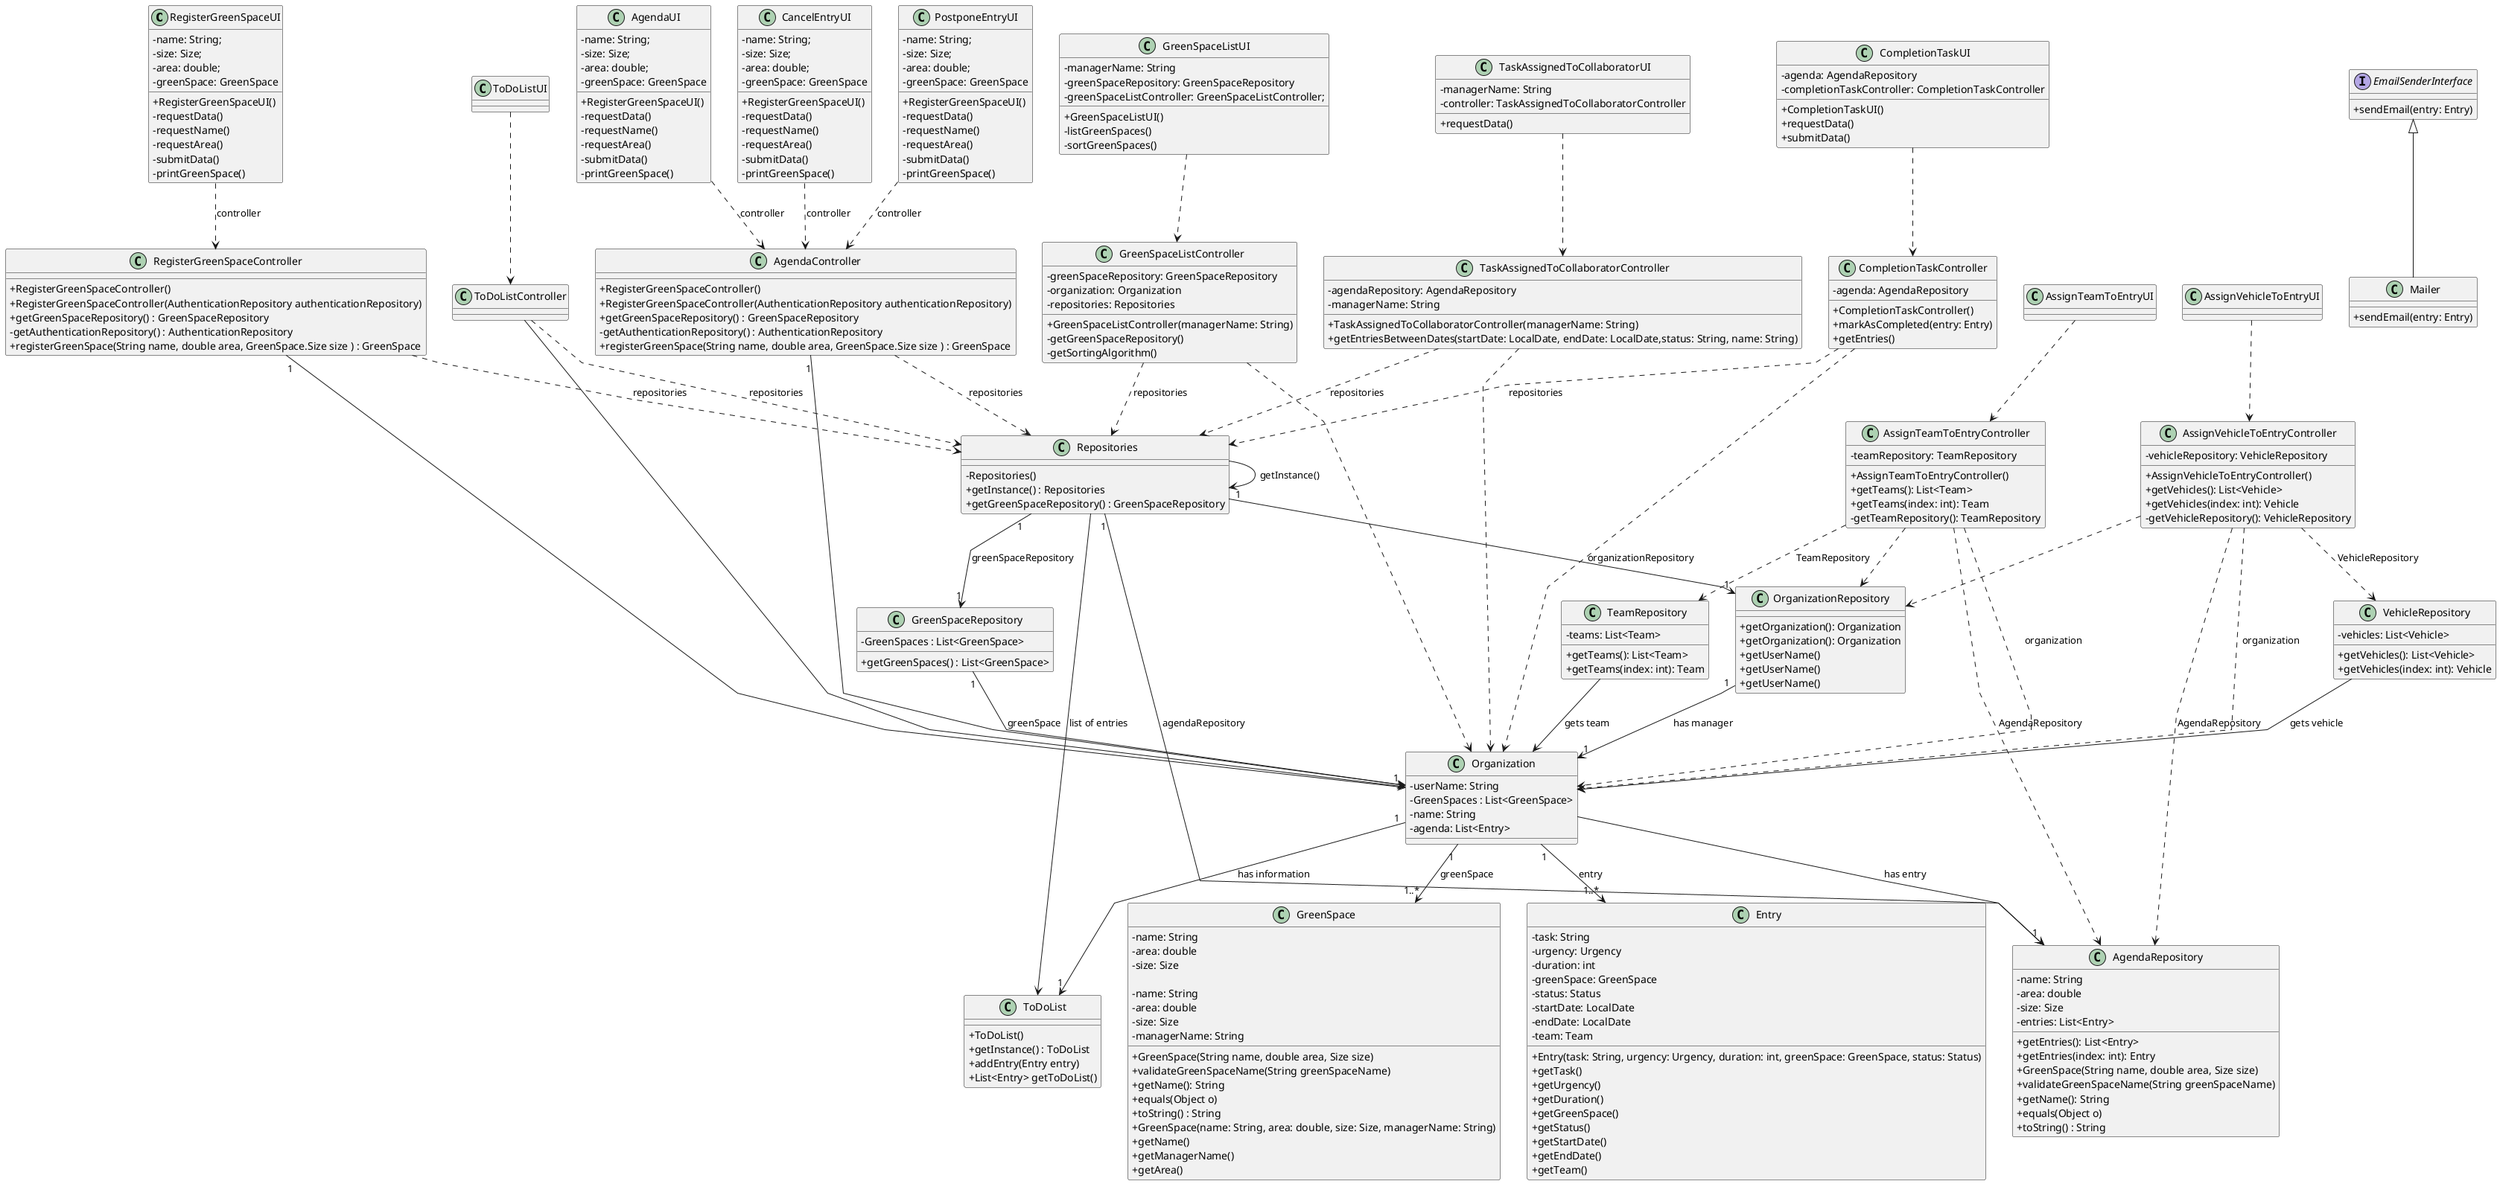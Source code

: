 @startuml
'skinparam monochrome true
skinparam packageStyle rectangle
skinparam shadowing false
skinparam linetype polyline
'skinparam linetype orto

skinparam classAttributeIconSize 0

'left to right direction

class RegisterGreenSpaceUI{
-name: String;
-size: Size;
-area: double;
-greenSpace: GreenSpace

+RegisterGreenSpaceUI()
-requestData()
-requestName()
-requestArea()
-submitData()
-printGreenSpace()
}

class RegisterGreenSpaceController{

    +RegisterGreenSpaceController()
    +RegisterGreenSpaceController(AuthenticationRepository authenticationRepository)
    +getGreenSpaceRepository() : GreenSpaceRepository
    -getAuthenticationRepository() : AuthenticationRepository
    +registerGreenSpace(String name, double area, GreenSpace.Size size ) : GreenSpace
}

class Repositories{
    - Repositories()
    + getInstance() : Repositories
    + getGreenSpaceRepository() : GreenSpaceRepository
}

class GreenSpace{
    -name: String
    -area: double
    -size: Size

    +GreenSpace(String name, double area, Size size)
    +validateGreenSpaceName(String greenSpaceName)
    +getName(): String
    +equals(Object o)
    +toString() : String
}

class ToDoListUI{

}


class ToDoListController{

}

class ToDoList{

+ToDoList()
+getInstance() : ToDoList
+addEntry(Entry entry)
+List<Entry> getToDoList()
}
class AgendaUI{
-name: String;
-size: Size;
-area: double;
-greenSpace: GreenSpace

+RegisterGreenSpaceUI()
-requestData()
-requestName()
-requestArea()
-submitData()
-printGreenSpace()
}

class AgendaController{

    +RegisterGreenSpaceController()
    +RegisterGreenSpaceController(AuthenticationRepository authenticationRepository)
    +getGreenSpaceRepository() : GreenSpaceRepository
    -getAuthenticationRepository() : AuthenticationRepository
    +registerGreenSpace(String name, double area, GreenSpace.Size size ) : GreenSpace
}

class AssignTeamToEntryController {
    -teamRepository: TeamRepository
    +AssignTeamToEntryController()
    +getTeams(): List<Team>
    +getTeams(index: int): Team
    -getTeamRepository(): TeamRepository
}

class AssignTeamToEntryUI {

}

class TeamRepository {
    -teams: List<Team>
    +getTeams(): List<Team>
    +getTeams(index: int): Team
}


class OrganizationRepository{
    +getOrganization(): Organization
}

interface EmailSenderInterface {
    +sendEmail(entry: Entry)
}

class Mailer {
    +sendEmail(entry: Entry)
}


class CancelEntryUI{
-name: String;
-size: Size;
-area: double;
-greenSpace: GreenSpace

+RegisterGreenSpaceUI()
-requestData()
-requestName()
-requestArea()
-submitData()
-printGreenSpace()
}


class AgendaRepository{
    -name: String
    -area: double
    -size: Size
    -entries: List<Entry>

    +getEntries(): List<Entry>
    +getEntries(index: int): Entry
    +GreenSpace(String name, double area, Size size)
    +validateGreenSpaceName(String greenSpaceName)
    +getName(): String
    +equals(Object o)
    +toString() : String
}

class PostponeEntryUI{
-name: String;
-size: Size;
-area: double;
-greenSpace: GreenSpace

+RegisterGreenSpaceUI()
-requestData()
-requestName()
-requestArea()
-submitData()
-printGreenSpace()
}


class AssignVehicleToEntryController {
    -vehicleRepository: VehicleRepository
    +AssignVehicleToEntryController()
    +getVehicles(): List<Vehicle>
    +getVehicles(index: int): Vehicle
    -getVehicleRepository(): VehicleRepository
}

class AssignVehicleToEntryUI {

}

class VehicleRepository {
    -vehicles: List<Vehicle>
    +getVehicles(): List<Vehicle>
    +getVehicles(index: int): Vehicle
}


class OrganizationRepository{
    +getOrganization(): Organization
}

class GreenSpaceListUI{
    -managerName: String
    -greenSpaceRepository: GreenSpaceRepository
    -greenSpaceListController: GreenSpaceListController;
    +GreenSpaceListUI()
    -listGreenSpaces()
    -sortGreenSpaces()
}

class GreenSpaceListController{
    -greenSpaceRepository: GreenSpaceRepository
    -organization: Organization
    -repositories: Repositories
    +GreenSpaceListController(managerName: String)
    -getGreenSpaceRepository()
    -getSortingAlgorithm()
}

class Organization{
    - userName: String
    - GreenSpaces : List<GreenSpace>
    - name: String
    - agenda: List<Entry>
}

class GreenSpace{
    - name: String
    - area: double
    - size: Size
    - managerName: String
    + GreenSpace(name: String, area: double, size: Size, managerName: String)
    + getName()
    + getManagerName()
    + getArea()
}

class GreenSpaceRepository{
    - GreenSpaces : List<GreenSpace>
    + getGreenSpaces() : List<GreenSpace>
}

class OrganizationRepository{
    + getUserName()
}


class TaskAssignedToCollaboratorUI{
    - managerName: String
    - controller: TaskAssignedToCollaboratorController
    + requestData()
}

class TaskAssignedToCollaboratorController{
    - agendaRepository: AgendaRepository
    - managerName: String
    + TaskAssignedToCollaboratorController(managerName: String)
    +getEntriesBetweenDates(startDate: LocalDate, endDate: LocalDate,status: String, name: String)
}

class OrganizationRepository{
    + getUserName()
}

class Entry{
    - task: String
    - urgency: Urgency
    - duration: int
    - greenSpace: GreenSpace
    - status: Status
    - startDate: LocalDate
    - endDate: LocalDate
    - team: Team
    + Entry(task: String, urgency: Urgency, duration: int, greenSpace: GreenSpace, status: Status)
    + getTask()
    + getUrgency()
    + getDuration()
    + getGreenSpace()
    + getStatus()
    + getStartDate()
    + getEndDate()
    + getTeam()
}


class CompletionTaskUI{
    - agenda: AgendaRepository
    - completionTaskController: CompletionTaskController
    + CompletionTaskUI()
    + requestData()
    + submitData()
}

class CompletionTaskController{
    - agenda: AgendaRepository
    + CompletionTaskController()
    + markAsCompleted(entry: Entry)
    + getEntries()
}


class OrganizationRepository{
    + getUserName()
}

AgendaController ..> Repositories : repositories
AgendaController "1" --> Organization
AgendaUI ..> AgendaController : controller
AssignTeamToEntryController  ..>  OrganizationRepository
AssignTeamToEntryController  ..>  TeamRepository : TeamRepository
AssignTeamToEntryController  ..>  Organization : organization
AssignTeamToEntryController  ..> AgendaRepository : AgendaRepository
AssignTeamToEntryUI ..>  AssignTeamToEntryController
AssignVehicleToEntryController  ..>  OrganizationRepository
AssignVehicleToEntryController  ..>  VehicleRepository : VehicleRepository
AssignVehicleToEntryController  ..>  Organization : organization
AssignVehicleToEntryController  ..> AgendaRepository : AgendaRepository
AssignVehicleToEntryUI ..>  AssignVehicleToEntryController
CancelEntryUI ..> AgendaController : controller
CompletionTaskController ..> Organization
CompletionTaskController ..> Repositories: repositories
CompletionTaskUI ..> CompletionTaskController
EmailSenderInterface <|-- Mailer
GreenSpaceListController ..> Organization
GreenSpaceListController ..> Repositories: repositories
GreenSpaceListUI ..> GreenSpaceListController
Organization --> AgendaRepository : has entry
Organization "1" --> "1" ToDoList: has information
Organization "1" --> "1..*" GreenSpace:greenSpace
Organization "1" --> "1..*"Entry: entry
GreenSpaceRepository "1" --> "1" Organization : greenSpace
OrganizationRepository "1" --> "1" Organization : has manager
PostponeEntryUI ..> AgendaController : controller
Repositories "1" --> "1" AgendaRepository: agendaRepository
Repositories "1" --> "1" GreenSpaceRepository: greenSpaceRepository
Repositories "1" --> "1" OrganizationRepository: organizationRepository
Repositories --> Repositories : getInstance()
Repositories --> ToDoList : list of entries
RegisterGreenSpaceController ..> Repositories : repositories
RegisterGreenSpaceController "1" --> Organization
RegisterGreenSpaceUI ..> RegisterGreenSpaceController : controller
TaskAssignedToCollaboratorController ..> Organization
TaskAssignedToCollaboratorController ..> Repositories: repositories
TaskAssignedToCollaboratorUI ..> TaskAssignedToCollaboratorController
TeamRepository  -->  Organization : gets team
ToDoListController ..> Repositories : repositories
ToDoListController --> Organization
ToDoListUI ..> ToDoListController
VehicleRepository  -->  Organization : gets vehicle


@enduml